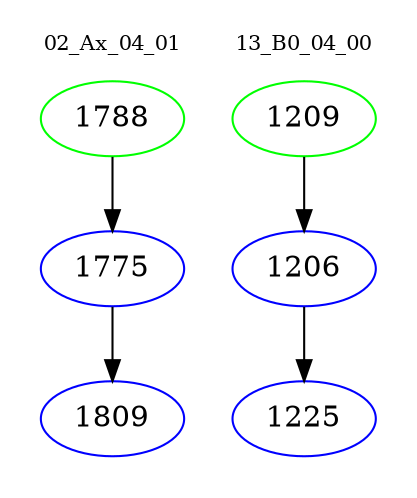 digraph{
subgraph cluster_0 {
color = white
label = "02_Ax_04_01";
fontsize=10;
T0_1788 [label="1788", color="green"]
T0_1788 -> T0_1775 [color="black"]
T0_1775 [label="1775", color="blue"]
T0_1775 -> T0_1809 [color="black"]
T0_1809 [label="1809", color="blue"]
}
subgraph cluster_1 {
color = white
label = "13_B0_04_00";
fontsize=10;
T1_1209 [label="1209", color="green"]
T1_1209 -> T1_1206 [color="black"]
T1_1206 [label="1206", color="blue"]
T1_1206 -> T1_1225 [color="black"]
T1_1225 [label="1225", color="blue"]
}
}
